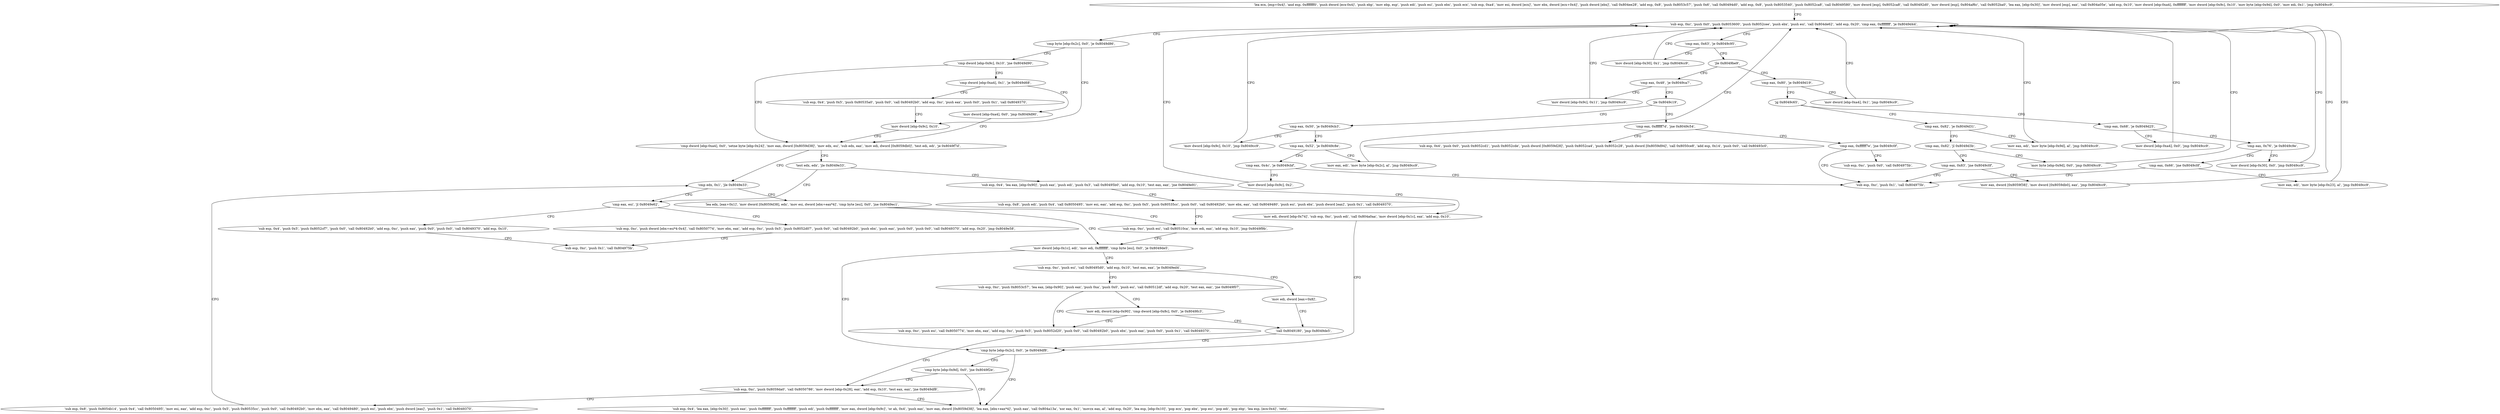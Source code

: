 digraph "func" {
"134519642" [label = "'lea ecx, [esp+0x4]', 'and esp, 0xfffffff0', 'push dword [ecx-0x4]', 'push ebp', 'mov ebp, esp', 'push edi', 'push esi', 'push ebx', 'push ecx', 'sub esp, 0xa4', 'mov esi, dword [ecx]', 'mov ebx, dword [ecx+0x4]', 'push dword [ebx]', 'call 0x804ee28', 'add esp, 0x8', 'push 0x8053c57', 'push 0x6', 'call 0x80494d0', 'add esp, 0x8', 'push 0x8053540', 'push 0x8052ca8', 'call 0x8049580', 'mov dword [esp], 0x8052ca8', 'call 0x80492d0', 'mov dword [esp], 0x804af6c', 'call 0x8052ba0', 'lea eax, [ebp-0x30]', 'mov dword [esp], eax', 'call 0x804a05e', 'add esp, 0x10', 'mov dword [ebp-0xa4], 0xffffffff', 'mov dword [ebp-0x9c], 0x10', 'mov byte [ebp-0x9d], 0x0', 'mov edi, 0x1', 'jmp 0x8049cc9', " ]
"134520009" [label = "'sub esp, 0xc', 'push 0x0', 'push 0x8053600', 'push 0x8052cee', 'push ebx', 'push esi', 'call 0x804de62', 'add esp, 0x20', 'cmp eax, 0xffffffff', 'je 0x8049d44', " ]
"134520132" [label = "'cmp byte [ebp-0x2c], 0x0', 'je 0x8049d86', " ]
"134520039" [label = "'cmp eax, 0x63', 'je 0x8049c95', " ]
"134520198" [label = "'mov dword [ebp-0x9c], 0x10', " ]
"134520138" [label = "'cmp dword [ebp-0x9c], 0x10', 'jne 0x8049d90', " ]
"134519957" [label = "'mov dword [ebp-0x30], 0x1', 'jmp 0x8049cc9', " ]
"134520044" [label = "'jle 0x8049be9', " ]
"134520208" [label = "'cmp dword [ebp-0xa4], 0x0', 'setne byte [ebp-0x24]', 'mov eax, dword [0x8059d38]', 'mov edx, esi', 'sub edx, eax', 'mov edi, dword [0x8059db0]', 'test edi, edi', 'je 0x8049f7d', " ]
"134520147" [label = "'cmp dword [ebp-0xa4], 0x1', 'je 0x8049d68', " ]
"134519785" [label = "'cmp eax, 0x48', 'je 0x8049ca7', " ]
"134520050" [label = "'cmp eax, 0x80', 'je 0x8049d19', " ]
"134520701" [label = "'cmp edx, 0x1', 'jle 0x8049e33', " ]
"134520371" [label = "'cmp eax, esi', 'jl 0x8049e62', " ]
"134520710" [label = "'lea edx, [eax+0x1]', 'mov dword [0x8059d38], edx', 'mov esi, dword [ebx+eax*4]', 'cmp byte [esi], 0x0', 'jne 0x8049ec1', " ]
"134520242" [label = "'test edx, edx', 'jle 0x8049e33', " ]
"134520246" [label = "'sub esp, 0x4', 'lea eax, [ebp-0x90]', 'push eax', 'push edi', 'push 0x3', 'call 0x80495b0', 'add esp, 0x10', 'test eax, eax', 'jne 0x8049e91', " ]
"134520168" [label = "'sub esp, 0x4', 'push 0x5', 'push 0x80535a0', 'push 0x0', 'call 0x80492b0', 'add esp, 0xc', 'push eax', 'push 0x0', 'push 0x1', 'call 0x8049370', " ]
"134520156" [label = "'mov dword [ebp-0xa4], 0x0', 'jmp 0x8049d90', " ]
"134519975" [label = "'mov dword [ebp-0x9c], 0x11', 'jmp 0x8049cc9', " ]
"134519794" [label = "'jle 0x8049c19', " ]
"134520089" [label = "'mov dword [ebp-0xa4], 0x1', 'jmp 0x8049cc9', " ]
"134520057" [label = "'jg 0x8049c65', " ]
"134520418" [label = "'sub esp, 0xc', 'push dword [ebx+esi*4-0x4]', 'call 0x8050774', 'mov ebx, eax', 'add esp, 0xc', 'push 0x5', 'push 0x8052d07', 'push 0x0', 'call 0x80492b0', 'push ebx', 'push eax', 'push 0x0', 'push 0x0', 'call 0x8049370', 'add esp, 0x20', 'jmp 0x8049e58', " ]
"134520375" [label = "'sub esp, 0x4', 'push 0x5', 'push 0x8052cf7', 'push 0x0', 'call 0x80492b0', 'add esp, 0xc', 'push eax', 'push 0x0', 'push 0x0', 'call 0x8049370', 'add esp, 0x10', " ]
"134520513" [label = "'sub esp, 0xc', 'push esi', 'call 0x80510ca', 'mov edi, eax', 'add esp, 0x10', 'jmp 0x8049f9b', " ]
"134520731" [label = "'mov dword [ebp-0x1c], edi', 'mov edi, 0xffffffff', 'cmp byte [esi], 0x0', 'je 0x8049de5', " ]
"134520465" [label = "'sub esp, 0x8', 'push edi', 'push 0x4', 'call 0x8050495', 'mov esi, eax', 'add esp, 0xc', 'push 0x5', 'push 0x80535cc', 'push 0x0', 'call 0x80492b0', 'mov ebx, eax', 'call 0x8049480', 'push esi', 'push ebx', 'push dword [eax]', 'push 0x1', 'call 0x8049370', " ]
"134520275" [label = "'mov edi, dword [ebp-0x74]', 'sub esp, 0xc', 'push edi', 'call 0x804a0aa', 'mov dword [ebp-0x1c], eax', 'add esp, 0x10', " ]
"134519833" [label = "'cmp eax, 0xffffff7d', 'jne 0x8049c54', " ]
"134519796" [label = "'cmp eax, 0x50', 'je 0x8049cb3', " ]
"134519909" [label = "'cmp eax, 0x82', 'je 0x8049d31', " ]
"134520063" [label = "'cmp eax, 0x68', 'je 0x8049d25', " ]
"134520408" [label = "'sub esp, 0xc', 'push 0x1', 'call 0x804975b', " ]
"134520293" [label = "'cmp byte [ebp-0x2c], 0x0', 'je 0x8049df8', " ]
"134520748" [label = "'sub esp, 0xc', 'push esi', 'call 0x80495d0', 'add esp, 0x10', 'test eax, eax', 'je 0x8049ed4', " ]
"134519892" [label = "'cmp eax, 0xffffff7e', 'jne 0x8049c0f', " ]
"134519840" [label = "'sub esp, 0x4', 'push 0x0', 'push 0x8052cd1', 'push 0x8052cde', 'push dword [0x8059d28]', 'push 0x8052ca4', 'push 0x8052c28', 'push dword [0x8059d94]', 'call 0x8050ce8', 'add esp, 0x14', 'push 0x0', 'call 0x80493c0', " ]
"134519987" [label = "'mov dword [ebp-0x9c], 0x10', 'jmp 0x8049cc9', " ]
"134519805" [label = "'cmp eax, 0x52', 'je 0x8049c8e', " ]
"134520113" [label = "'mov eax, edi', 'mov byte [ebp-0x9d], al', 'jmp 0x8049cc9', " ]
"134519920" [label = "'cmp eax, 0x82', 'jl 0x8049d3b', " ]
"134520101" [label = "'mov dword [ebp-0xa4], 0x0', 'jmp 0x8049cc9', " ]
"134520068" [label = "'cmp eax, 0x76', 'je 0x8049c9e', " ]
"134520312" [label = "'sub esp, 0x4', 'lea eax, [ebp-0x30]', 'push eax', 'push 0xffffffff', 'push 0xffffffff', 'push edi', 'push 0xffffffff', 'mov eax, dword [ebp-0x9c]', 'or ah, 0x4', 'push eax', 'mov eax, dword [0x8059d38]', 'lea eax, [ebx+eax*4]', 'push eax', 'call 0x804a13a', 'xor eax, 0x1', 'movzx eax, al', 'add esp, 0x20', 'lea esp, [ebp-0x10]', 'pop ecx', 'pop ebx', 'pop esi', 'pop edi', 'pop ebp', 'lea esp, [ecx-0x4]', 'retn', " ]
"134520299" [label = "'cmp byte [ebp-0x9d], 0x0', 'jne 0x8049f2e', " ]
"134520532" [label = "'sub esp, 0xc', 'push 0x8053c57', 'lea eax, [ebp-0x90]', 'push eax', 'push 0xa', 'push 0x0', 'push esi', 'call 0x80512df', 'add esp, 0x20', 'test eax, eax', 'jne 0x8049f07', " ]
"134520768" [label = "'mov edi, dword [eax+0x8]', " ]
"134520622" [label = "'sub esp, 0xc', 'push 0x8059da0', 'call 0x8050786', 'mov dword [ebp-0x28], eax', 'add esp, 0x10', 'test eax, eax', 'jne 0x8049df8', " ]
"134519823" [label = "'sub esp, 0xc', 'push 0x1', 'call 0x804975b', " ]
"134519899" [label = "'sub esp, 0xc', 'push 0x0', 'call 0x804975b', " ]
"134519950" [label = "'mov eax, edi', 'mov byte [ebp-0x2c], al', 'jmp 0x8049cc9', " ]
"134519814" [label = "'cmp eax, 0x4c', 'je 0x8049cbf', " ]
"134520123" [label = "'mov byte [ebp-0x9d], 0x0', 'jmp 0x8049cc9', " ]
"134519931" [label = "'cmp eax, 0x83', 'jne 0x8049c0f', " ]
"134519966" [label = "'mov dword [ebp-0x30], 0x0', 'jmp 0x8049cc9', " ]
"134520073" [label = "'cmp eax, 0x66', 'jne 0x8049c0f', " ]
"134520583" [label = "'sub esp, 0xc', 'push esi', 'call 0x8050774', 'mov ebx, eax', 'add esp, 0xc', 'push 0x5', 'push 0x8052d20', 'push 0x0', 'call 0x80492b0', 'push ebx', 'push eax', 'push 0x0', 'push 0x1', 'call 0x8049370', " ]
"134520564" [label = "'mov edi, dword [ebp-0x90]', 'cmp dword [ebp-0x8c], 0x0', 'je 0x8049fc3', " ]
"134520771" [label = "'call 0x8049180', 'jmp 0x8049de5', " ]
"134520649" [label = "'sub esp, 0x8', 'push 0x8054b14', 'push 0x4', 'call 0x8050495', 'mov esi, eax', 'add esp, 0xc', 'push 0x5', 'push 0x80535cc', 'push 0x0', 'call 0x80492b0', 'mov ebx, eax', 'call 0x8049480', 'push esi', 'push ebx', 'push dword [eax]', 'push 0x1', 'call 0x8049370', " ]
"134519999" [label = "'mov dword [ebp-0x9c], 0x2', " ]
"134519938" [label = "'mov eax, dword [0x8059f38]', 'mov dword [0x8059db0], eax', 'jmp 0x8049cc9', " ]
"134520082" [label = "'mov eax, edi', 'mov byte [ebp-0x23], al', 'jmp 0x8049cc9', " ]
"134519642" -> "134520009" [ label = "CFG" ]
"134520009" -> "134520132" [ label = "CFG" ]
"134520009" -> "134520039" [ label = "CFG" ]
"134520132" -> "134520198" [ label = "CFG" ]
"134520132" -> "134520138" [ label = "CFG" ]
"134520039" -> "134519957" [ label = "CFG" ]
"134520039" -> "134520044" [ label = "CFG" ]
"134520198" -> "134520208" [ label = "CFG" ]
"134520138" -> "134520208" [ label = "CFG" ]
"134520138" -> "134520147" [ label = "CFG" ]
"134519957" -> "134520009" [ label = "CFG" ]
"134520044" -> "134519785" [ label = "CFG" ]
"134520044" -> "134520050" [ label = "CFG" ]
"134520208" -> "134520701" [ label = "CFG" ]
"134520208" -> "134520242" [ label = "CFG" ]
"134520147" -> "134520168" [ label = "CFG" ]
"134520147" -> "134520156" [ label = "CFG" ]
"134519785" -> "134519975" [ label = "CFG" ]
"134519785" -> "134519794" [ label = "CFG" ]
"134520050" -> "134520089" [ label = "CFG" ]
"134520050" -> "134520057" [ label = "CFG" ]
"134520701" -> "134520371" [ label = "CFG" ]
"134520701" -> "134520710" [ label = "CFG" ]
"134520371" -> "134520418" [ label = "CFG" ]
"134520371" -> "134520375" [ label = "CFG" ]
"134520710" -> "134520513" [ label = "CFG" ]
"134520710" -> "134520731" [ label = "CFG" ]
"134520242" -> "134520371" [ label = "CFG" ]
"134520242" -> "134520246" [ label = "CFG" ]
"134520246" -> "134520465" [ label = "CFG" ]
"134520246" -> "134520275" [ label = "CFG" ]
"134520168" -> "134520198" [ label = "CFG" ]
"134520156" -> "134520208" [ label = "CFG" ]
"134519975" -> "134520009" [ label = "CFG" ]
"134519794" -> "134519833" [ label = "CFG" ]
"134519794" -> "134519796" [ label = "CFG" ]
"134520089" -> "134520009" [ label = "CFG" ]
"134520057" -> "134519909" [ label = "CFG" ]
"134520057" -> "134520063" [ label = "CFG" ]
"134520418" -> "134520408" [ label = "CFG" ]
"134520375" -> "134520408" [ label = "CFG" ]
"134520513" -> "134520731" [ label = "CFG" ]
"134520731" -> "134520293" [ label = "CFG" ]
"134520731" -> "134520748" [ label = "CFG" ]
"134520465" -> "134520513" [ label = "CFG" ]
"134520275" -> "134520293" [ label = "CFG" ]
"134519833" -> "134519892" [ label = "CFG" ]
"134519833" -> "134519840" [ label = "CFG" ]
"134519796" -> "134519987" [ label = "CFG" ]
"134519796" -> "134519805" [ label = "CFG" ]
"134519909" -> "134520113" [ label = "CFG" ]
"134519909" -> "134519920" [ label = "CFG" ]
"134520063" -> "134520101" [ label = "CFG" ]
"134520063" -> "134520068" [ label = "CFG" ]
"134520293" -> "134520312" [ label = "CFG" ]
"134520293" -> "134520299" [ label = "CFG" ]
"134520748" -> "134520532" [ label = "CFG" ]
"134520748" -> "134520768" [ label = "CFG" ]
"134519892" -> "134519823" [ label = "CFG" ]
"134519892" -> "134519899" [ label = "CFG" ]
"134519987" -> "134520009" [ label = "CFG" ]
"134519805" -> "134519950" [ label = "CFG" ]
"134519805" -> "134519814" [ label = "CFG" ]
"134520113" -> "134520009" [ label = "CFG" ]
"134519920" -> "134520123" [ label = "CFG" ]
"134519920" -> "134519931" [ label = "CFG" ]
"134520101" -> "134520009" [ label = "CFG" ]
"134520068" -> "134519966" [ label = "CFG" ]
"134520068" -> "134520073" [ label = "CFG" ]
"134520299" -> "134520622" [ label = "CFG" ]
"134520299" -> "134520312" [ label = "CFG" ]
"134520532" -> "134520583" [ label = "CFG" ]
"134520532" -> "134520564" [ label = "CFG" ]
"134520768" -> "134520771" [ label = "CFG" ]
"134520622" -> "134520312" [ label = "CFG" ]
"134520622" -> "134520649" [ label = "CFG" ]
"134519950" -> "134520009" [ label = "CFG" ]
"134519814" -> "134519999" [ label = "CFG" ]
"134519814" -> "134519823" [ label = "CFG" ]
"134520123" -> "134520009" [ label = "CFG" ]
"134519931" -> "134519823" [ label = "CFG" ]
"134519931" -> "134519938" [ label = "CFG" ]
"134519966" -> "134520009" [ label = "CFG" ]
"134520073" -> "134519823" [ label = "CFG" ]
"134520073" -> "134520082" [ label = "CFG" ]
"134520583" -> "134520622" [ label = "CFG" ]
"134520564" -> "134520771" [ label = "CFG" ]
"134520564" -> "134520583" [ label = "CFG" ]
"134520771" -> "134520293" [ label = "CFG" ]
"134520649" -> "134520701" [ label = "CFG" ]
"134519999" -> "134520009" [ label = "CFG" ]
"134519938" -> "134520009" [ label = "CFG" ]
"134520082" -> "134520009" [ label = "CFG" ]
}
